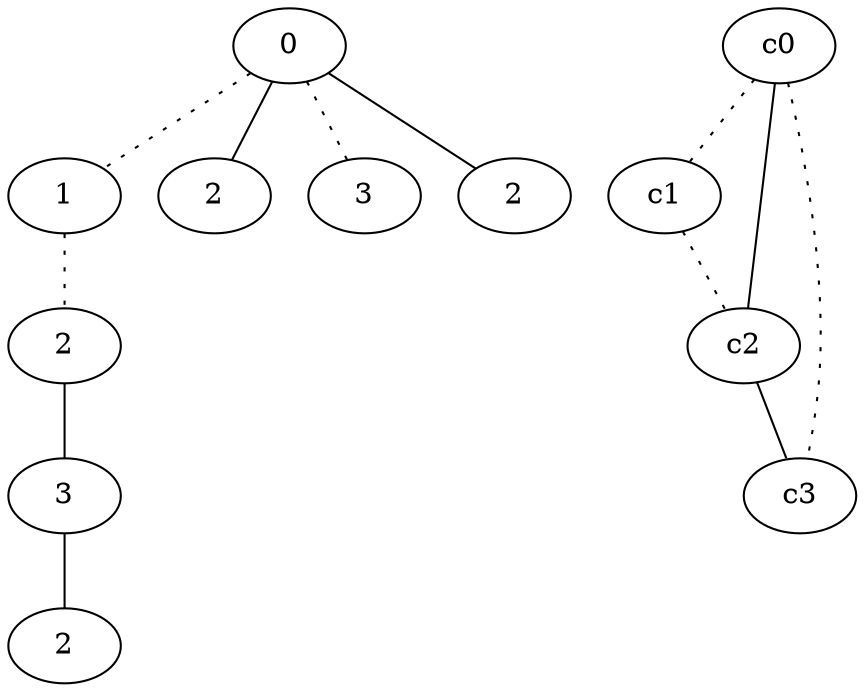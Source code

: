 graph {
a0[label=0];
a1[label=1];
a2[label=2];
a3[label=3];
a4[label=2];
a5[label=2];
a6[label=3];
a7[label=2];
a0 -- a1 [style=dotted];
a0 -- a5;
a0 -- a6 [style=dotted];
a0 -- a7;
a1 -- a2 [style=dotted];
a2 -- a3;
a3 -- a4;
c0 -- c1 [style=dotted];
c0 -- c2;
c0 -- c3 [style=dotted];
c1 -- c2 [style=dotted];
c2 -- c3;
}
